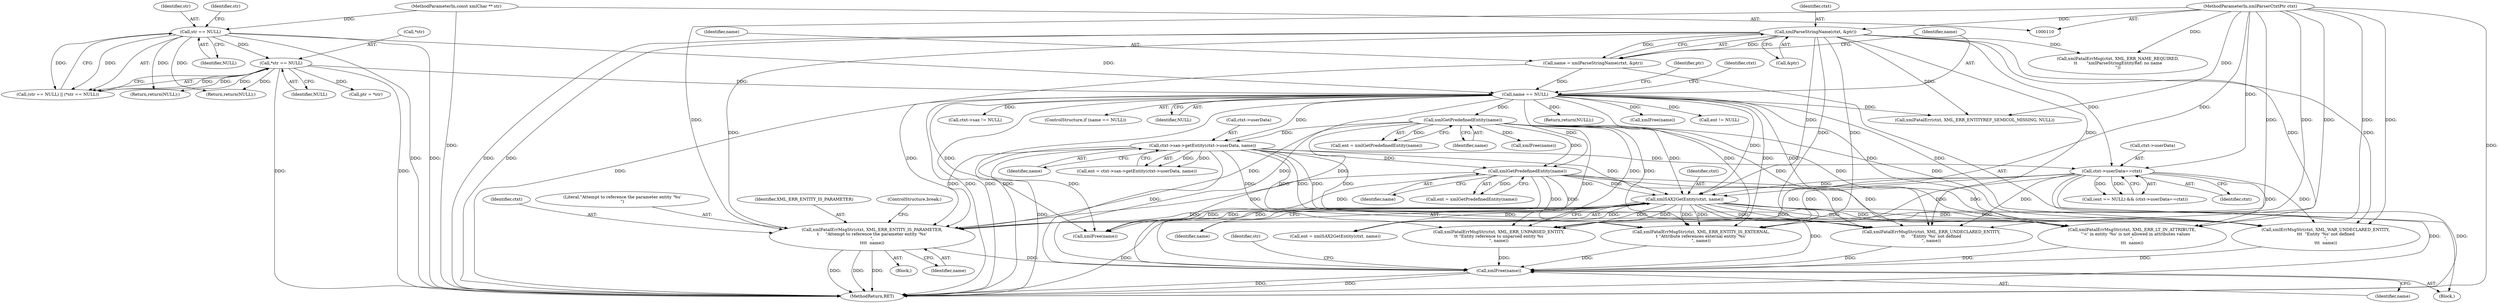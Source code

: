 digraph "0_Chrome_d0947db40187f4708c58e64cbd6013faf9eddeed_34@pointer" {
"1000394" [label="(Call,xmlFatalErrMsgStr(ctxt, XML_ERR_ENTITY_IS_PARAMETER,\n\t     \"Attempt to reference the parameter entity '%s'\n\",\n\t\t\t\t  name))"];
"1000150" [label="(Call,xmlParseStringName(ctxt, &ptr))"];
"1000111" [label="(MethodParameterIn,xmlParserCtxtPtr ctxt)"];
"1000268" [label="(Call,xmlSAX2GetEntity(ctxt, name))"];
"1000260" [label="(Call,ctxt->userData==ctxt)"];
"1000236" [label="(Call,ctxt->sax->getEntity(ctxt->userData, name))"];
"1000200" [label="(Call,xmlGetPredefinedEntity(name))"];
"1000155" [label="(Call,name == NULL)"];
"1000148" [label="(Call,name = xmlParseStringName(ctxt, &ptr))"];
"1000123" [label="(Call,str == NULL)"];
"1000112" [label="(MethodParameterIn,const xmlChar ** str)"];
"1000126" [label="(Call,*str == NULL)"];
"1000253" [label="(Call,xmlGetPredefinedEntity(name))"];
"1000402" [label="(Call,xmlFree(name))"];
"1000266" [label="(Call,ent = xmlSAX2GetEntity(ctxt, name))"];
"1000261" [label="(Call,ctxt->userData)"];
"1000123" [label="(Call,str == NULL)"];
"1000167" [label="(Return,return(NULL);)"];
"1000391" [label="(Block,)"];
"1000179" [label="(Call,xmlFree(name))"];
"1000269" [label="(Identifier,ctxt)"];
"1000159" [label="(Call,xmlFatalErrMsg(ctxt, XML_ERR_NAME_REQUIRED,\n\t\t       \"xmlParseStringEntityRef: no name\n\"))"];
"1000256" [label="(Call,(ent == NULL) && (ctxt->userData==ctxt))"];
"1000151" [label="(Identifier,ctxt)"];
"1000111" [label="(MethodParameterIn,xmlParserCtxtPtr ctxt)"];
"1000237" [label="(Call,ctxt->userData)"];
"1000203" [label="(Call,ent != NULL)"];
"1000172" [label="(Identifier,ptr)"];
"1000155" [label="(Call,name == NULL)"];
"1000175" [label="(Call,xmlFatalErr(ctxt, XML_ERR_ENTITYREF_SEMICOL_MISSING, NULL))"];
"1000201" [label="(Identifier,name)"];
"1000251" [label="(Call,ent = xmlGetPredefinedEntity(name))"];
"1000150" [label="(Call,xmlParseStringName(ctxt, &ptr))"];
"1000152" [label="(Call,&ptr)"];
"1000313" [label="(Call,xmlErrMsgStr(ctxt, XML_WAR_UNDECLARED_ENTITY,\n\t\t\t  \"Entity '%s' not defined\n\",\n\t\t\t  name))"];
"1000198" [label="(Call,ent = xmlGetPredefinedEntity(name))"];
"1000156" [label="(Identifier,name)"];
"1000326" [label="(Call,xmlFatalErrMsgStr(ctxt, XML_ERR_UNPARSED_ENTITY,\n\t\t \"Entity reference to unparsed entity %s\n\", name))"];
"1000220" [label="(Call,ctxt->sax != NULL)"];
"1000125" [label="(Identifier,NULL)"];
"1000130" [label="(Return,return(NULL);)"];
"1000132" [label="(Call,ptr = *str)"];
"1000160" [label="(Identifier,ctxt)"];
"1000127" [label="(Call,*str)"];
"1000410" [label="(MethodReturn,RET)"];
"1000397" [label="(Literal,\"Attempt to reference the parameter entity '%s'\n\")"];
"1000128" [label="(Identifier,str)"];
"1000399" [label="(ControlStructure,break;)"];
"1000345" [label="(Call,xmlFatalErrMsgStr(ctxt, XML_ERR_ENTITY_IS_EXTERNAL,\n\t \"Attribute references external entity '%s'\n\", name))"];
"1000126" [label="(Call,*str == NULL)"];
"1000402" [label="(Call,xmlFree(name))"];
"1000240" [label="(Identifier,name)"];
"1000234" [label="(Call,ent = ctxt->sax->getEntity(ctxt->userData, name))"];
"1000394" [label="(Call,xmlFatalErrMsgStr(ctxt, XML_ERR_ENTITY_IS_PARAMETER,\n\t     \"Attempt to reference the parameter entity '%s'\n\",\n\t\t\t\t  name))"];
"1000154" [label="(ControlStructure,if (name == NULL))"];
"1000200" [label="(Call,xmlGetPredefinedEntity(name))"];
"1000113" [label="(Block,)"];
"1000157" [label="(Identifier,NULL)"];
"1000278" [label="(Call,xmlFree(name))"];
"1000122" [label="(Call,(str == NULL) || (*str == NULL))"];
"1000403" [label="(Identifier,name)"];
"1000124" [label="(Identifier,str)"];
"1000253" [label="(Call,xmlGetPredefinedEntity(name))"];
"1000398" [label="(Identifier,name)"];
"1000144" [label="(Return,return(NULL);)"];
"1000264" [label="(Identifier,ctxt)"];
"1000406" [label="(Identifier,str)"];
"1000149" [label="(Identifier,name)"];
"1000396" [label="(Identifier,XML_ERR_ENTITY_IS_PARAMETER)"];
"1000112" [label="(MethodParameterIn,const xmlChar ** str)"];
"1000236" [label="(Call,ctxt->sax->getEntity(ctxt->userData, name))"];
"1000254" [label="(Identifier,name)"];
"1000260" [label="(Call,ctxt->userData==ctxt)"];
"1000148" [label="(Call,name = xmlParseStringName(ctxt, &ptr))"];
"1000268" [label="(Call,xmlSAX2GetEntity(ctxt, name))"];
"1000380" [label="(Call,xmlFatalErrMsgStr(ctxt, XML_ERR_LT_IN_ATTRIBUTE,\n     \"'<' in entity '%s' is not allowed in attributes values\n\",\n\t\t\t  name))"];
"1000129" [label="(Identifier,NULL)"];
"1000207" [label="(Call,xmlFree(name))"];
"1000306" [label="(Call,xmlFatalErrMsgStr(ctxt, XML_ERR_UNDECLARED_ENTITY,\n\t\t     \"Entity '%s' not defined\n\", name))"];
"1000270" [label="(Identifier,name)"];
"1000395" [label="(Identifier,ctxt)"];
"1000394" -> "1000391"  [label="AST: "];
"1000394" -> "1000398"  [label="CFG: "];
"1000395" -> "1000394"  [label="AST: "];
"1000396" -> "1000394"  [label="AST: "];
"1000397" -> "1000394"  [label="AST: "];
"1000398" -> "1000394"  [label="AST: "];
"1000399" -> "1000394"  [label="CFG: "];
"1000394" -> "1000410"  [label="DDG: "];
"1000394" -> "1000410"  [label="DDG: "];
"1000394" -> "1000410"  [label="DDG: "];
"1000150" -> "1000394"  [label="DDG: "];
"1000268" -> "1000394"  [label="DDG: "];
"1000268" -> "1000394"  [label="DDG: "];
"1000260" -> "1000394"  [label="DDG: "];
"1000111" -> "1000394"  [label="DDG: "];
"1000200" -> "1000394"  [label="DDG: "];
"1000155" -> "1000394"  [label="DDG: "];
"1000236" -> "1000394"  [label="DDG: "];
"1000253" -> "1000394"  [label="DDG: "];
"1000394" -> "1000402"  [label="DDG: "];
"1000150" -> "1000148"  [label="AST: "];
"1000150" -> "1000152"  [label="CFG: "];
"1000151" -> "1000150"  [label="AST: "];
"1000152" -> "1000150"  [label="AST: "];
"1000148" -> "1000150"  [label="CFG: "];
"1000150" -> "1000410"  [label="DDG: "];
"1000150" -> "1000410"  [label="DDG: "];
"1000150" -> "1000148"  [label="DDG: "];
"1000150" -> "1000148"  [label="DDG: "];
"1000111" -> "1000150"  [label="DDG: "];
"1000150" -> "1000159"  [label="DDG: "];
"1000150" -> "1000175"  [label="DDG: "];
"1000150" -> "1000260"  [label="DDG: "];
"1000150" -> "1000268"  [label="DDG: "];
"1000150" -> "1000306"  [label="DDG: "];
"1000150" -> "1000313"  [label="DDG: "];
"1000150" -> "1000326"  [label="DDG: "];
"1000150" -> "1000345"  [label="DDG: "];
"1000150" -> "1000380"  [label="DDG: "];
"1000111" -> "1000110"  [label="AST: "];
"1000111" -> "1000410"  [label="DDG: "];
"1000111" -> "1000159"  [label="DDG: "];
"1000111" -> "1000175"  [label="DDG: "];
"1000111" -> "1000260"  [label="DDG: "];
"1000111" -> "1000268"  [label="DDG: "];
"1000111" -> "1000306"  [label="DDG: "];
"1000111" -> "1000313"  [label="DDG: "];
"1000111" -> "1000326"  [label="DDG: "];
"1000111" -> "1000345"  [label="DDG: "];
"1000111" -> "1000380"  [label="DDG: "];
"1000268" -> "1000266"  [label="AST: "];
"1000268" -> "1000270"  [label="CFG: "];
"1000269" -> "1000268"  [label="AST: "];
"1000270" -> "1000268"  [label="AST: "];
"1000266" -> "1000268"  [label="CFG: "];
"1000268" -> "1000410"  [label="DDG: "];
"1000268" -> "1000266"  [label="DDG: "];
"1000268" -> "1000266"  [label="DDG: "];
"1000260" -> "1000268"  [label="DDG: "];
"1000200" -> "1000268"  [label="DDG: "];
"1000155" -> "1000268"  [label="DDG: "];
"1000236" -> "1000268"  [label="DDG: "];
"1000253" -> "1000268"  [label="DDG: "];
"1000268" -> "1000278"  [label="DDG: "];
"1000268" -> "1000306"  [label="DDG: "];
"1000268" -> "1000306"  [label="DDG: "];
"1000268" -> "1000313"  [label="DDG: "];
"1000268" -> "1000313"  [label="DDG: "];
"1000268" -> "1000326"  [label="DDG: "];
"1000268" -> "1000326"  [label="DDG: "];
"1000268" -> "1000345"  [label="DDG: "];
"1000268" -> "1000345"  [label="DDG: "];
"1000268" -> "1000380"  [label="DDG: "];
"1000268" -> "1000380"  [label="DDG: "];
"1000268" -> "1000402"  [label="DDG: "];
"1000260" -> "1000256"  [label="AST: "];
"1000260" -> "1000264"  [label="CFG: "];
"1000261" -> "1000260"  [label="AST: "];
"1000264" -> "1000260"  [label="AST: "];
"1000256" -> "1000260"  [label="CFG: "];
"1000260" -> "1000410"  [label="DDG: "];
"1000260" -> "1000410"  [label="DDG: "];
"1000260" -> "1000256"  [label="DDG: "];
"1000260" -> "1000256"  [label="DDG: "];
"1000236" -> "1000260"  [label="DDG: "];
"1000260" -> "1000306"  [label="DDG: "];
"1000260" -> "1000313"  [label="DDG: "];
"1000260" -> "1000326"  [label="DDG: "];
"1000260" -> "1000345"  [label="DDG: "];
"1000260" -> "1000380"  [label="DDG: "];
"1000236" -> "1000234"  [label="AST: "];
"1000236" -> "1000240"  [label="CFG: "];
"1000237" -> "1000236"  [label="AST: "];
"1000240" -> "1000236"  [label="AST: "];
"1000234" -> "1000236"  [label="CFG: "];
"1000236" -> "1000410"  [label="DDG: "];
"1000236" -> "1000234"  [label="DDG: "];
"1000236" -> "1000234"  [label="DDG: "];
"1000200" -> "1000236"  [label="DDG: "];
"1000155" -> "1000236"  [label="DDG: "];
"1000236" -> "1000253"  [label="DDG: "];
"1000236" -> "1000278"  [label="DDG: "];
"1000236" -> "1000306"  [label="DDG: "];
"1000236" -> "1000313"  [label="DDG: "];
"1000236" -> "1000326"  [label="DDG: "];
"1000236" -> "1000345"  [label="DDG: "];
"1000236" -> "1000380"  [label="DDG: "];
"1000236" -> "1000402"  [label="DDG: "];
"1000200" -> "1000198"  [label="AST: "];
"1000200" -> "1000201"  [label="CFG: "];
"1000201" -> "1000200"  [label="AST: "];
"1000198" -> "1000200"  [label="CFG: "];
"1000200" -> "1000198"  [label="DDG: "];
"1000155" -> "1000200"  [label="DDG: "];
"1000200" -> "1000207"  [label="DDG: "];
"1000200" -> "1000253"  [label="DDG: "];
"1000200" -> "1000278"  [label="DDG: "];
"1000200" -> "1000306"  [label="DDG: "];
"1000200" -> "1000313"  [label="DDG: "];
"1000200" -> "1000326"  [label="DDG: "];
"1000200" -> "1000345"  [label="DDG: "];
"1000200" -> "1000380"  [label="DDG: "];
"1000200" -> "1000402"  [label="DDG: "];
"1000155" -> "1000154"  [label="AST: "];
"1000155" -> "1000157"  [label="CFG: "];
"1000156" -> "1000155"  [label="AST: "];
"1000157" -> "1000155"  [label="AST: "];
"1000160" -> "1000155"  [label="CFG: "];
"1000172" -> "1000155"  [label="CFG: "];
"1000155" -> "1000410"  [label="DDG: "];
"1000155" -> "1000410"  [label="DDG: "];
"1000155" -> "1000410"  [label="DDG: "];
"1000148" -> "1000155"  [label="DDG: "];
"1000123" -> "1000155"  [label="DDG: "];
"1000126" -> "1000155"  [label="DDG: "];
"1000155" -> "1000167"  [label="DDG: "];
"1000155" -> "1000175"  [label="DDG: "];
"1000155" -> "1000179"  [label="DDG: "];
"1000155" -> "1000203"  [label="DDG: "];
"1000155" -> "1000220"  [label="DDG: "];
"1000155" -> "1000253"  [label="DDG: "];
"1000155" -> "1000278"  [label="DDG: "];
"1000155" -> "1000306"  [label="DDG: "];
"1000155" -> "1000313"  [label="DDG: "];
"1000155" -> "1000326"  [label="DDG: "];
"1000155" -> "1000345"  [label="DDG: "];
"1000155" -> "1000380"  [label="DDG: "];
"1000155" -> "1000402"  [label="DDG: "];
"1000148" -> "1000113"  [label="AST: "];
"1000149" -> "1000148"  [label="AST: "];
"1000156" -> "1000148"  [label="CFG: "];
"1000148" -> "1000410"  [label="DDG: "];
"1000123" -> "1000122"  [label="AST: "];
"1000123" -> "1000125"  [label="CFG: "];
"1000124" -> "1000123"  [label="AST: "];
"1000125" -> "1000123"  [label="AST: "];
"1000128" -> "1000123"  [label="CFG: "];
"1000122" -> "1000123"  [label="CFG: "];
"1000123" -> "1000410"  [label="DDG: "];
"1000123" -> "1000410"  [label="DDG: "];
"1000123" -> "1000122"  [label="DDG: "];
"1000123" -> "1000122"  [label="DDG: "];
"1000112" -> "1000123"  [label="DDG: "];
"1000123" -> "1000126"  [label="DDG: "];
"1000123" -> "1000130"  [label="DDG: "];
"1000123" -> "1000144"  [label="DDG: "];
"1000112" -> "1000110"  [label="AST: "];
"1000112" -> "1000410"  [label="DDG: "];
"1000126" -> "1000122"  [label="AST: "];
"1000126" -> "1000129"  [label="CFG: "];
"1000127" -> "1000126"  [label="AST: "];
"1000129" -> "1000126"  [label="AST: "];
"1000122" -> "1000126"  [label="CFG: "];
"1000126" -> "1000410"  [label="DDG: "];
"1000126" -> "1000410"  [label="DDG: "];
"1000126" -> "1000122"  [label="DDG: "];
"1000126" -> "1000122"  [label="DDG: "];
"1000126" -> "1000130"  [label="DDG: "];
"1000126" -> "1000132"  [label="DDG: "];
"1000126" -> "1000144"  [label="DDG: "];
"1000253" -> "1000251"  [label="AST: "];
"1000253" -> "1000254"  [label="CFG: "];
"1000254" -> "1000253"  [label="AST: "];
"1000251" -> "1000253"  [label="CFG: "];
"1000253" -> "1000251"  [label="DDG: "];
"1000253" -> "1000278"  [label="DDG: "];
"1000253" -> "1000306"  [label="DDG: "];
"1000253" -> "1000313"  [label="DDG: "];
"1000253" -> "1000326"  [label="DDG: "];
"1000253" -> "1000345"  [label="DDG: "];
"1000253" -> "1000380"  [label="DDG: "];
"1000253" -> "1000402"  [label="DDG: "];
"1000402" -> "1000113"  [label="AST: "];
"1000402" -> "1000403"  [label="CFG: "];
"1000403" -> "1000402"  [label="AST: "];
"1000406" -> "1000402"  [label="CFG: "];
"1000402" -> "1000410"  [label="DDG: "];
"1000402" -> "1000410"  [label="DDG: "];
"1000306" -> "1000402"  [label="DDG: "];
"1000345" -> "1000402"  [label="DDG: "];
"1000380" -> "1000402"  [label="DDG: "];
"1000326" -> "1000402"  [label="DDG: "];
"1000313" -> "1000402"  [label="DDG: "];
}
